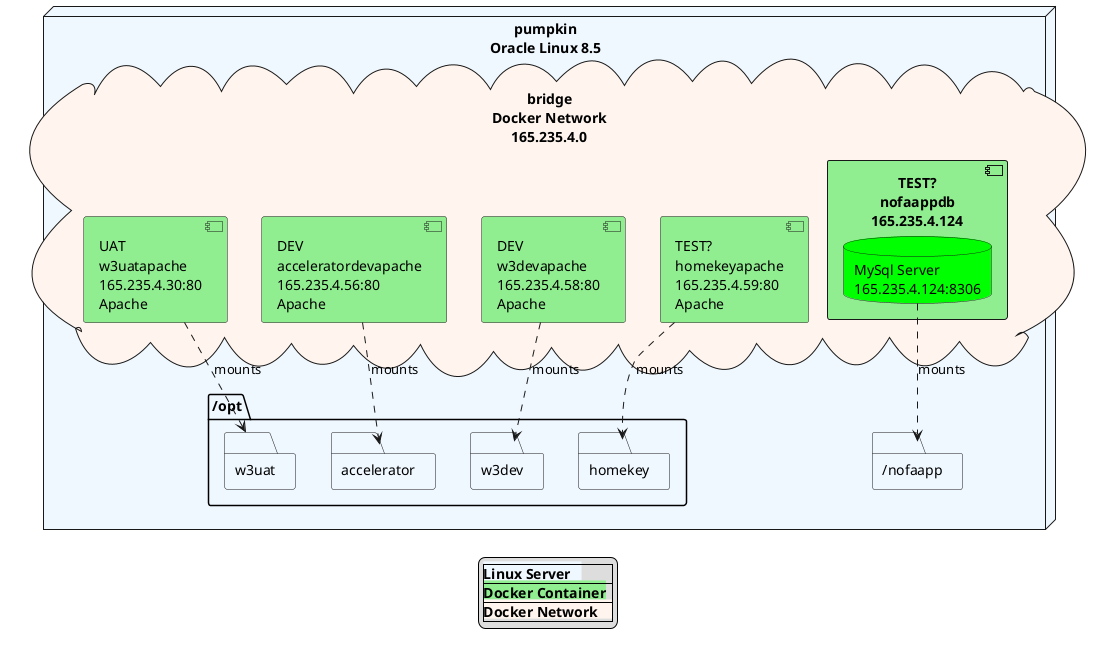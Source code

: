 @startuml "Bridge network and containers on pumpkin"
'!theme sketchy-outline
hide stereotype

'skinparam linetype ortho
 
legend
|<back:AliceBlue><b>Linux Server   </b></back>|
|<back:LightGreen><b>Docker Container</b></back>|
|<back:SeaShell><b>Docker Network    </b></back>|
endlegend

'title "HCD DEV/TEST Web/Drupal Deployment" 
   
node "pumpkin\nOracle Linux 8.5" <<i>> as pumpkin8 #AliceBlue{

''''folders'''''

folder "/opt" {
    folder "w3uat" as fw3uat #AliceBlue  
    folder "accelerator" as foptaccb #AliceBlue 
    folder "w3dev" as foptw3dev #AliceBlue  
    folder "homekey" as fopthk #AliceBlue 
}

folder "/nofaapp" as fnofa  #AliceBlue  

''''network''''

cloud "bridge\nDocker Network\n165.235.4.0" #SeaShell {

'  {
'    "Names": "w3uatapache",
'    "Image": "w3uat/drupal:10112021",
'    "Ports": "165.235.4.30:80->80/tcp, 165.235.4.30:443->443/tcp",
'    "Mounts": "/opt/w3uat/sync,/opt/w3uat/druâ€¦,/opt/w3uat/webâ€¦",
'    "Networks": "bridge",
'    "Command": "\"/bin/bash /docker-sâ€¦\""
'  }
    component "UAT\nw3uatapache\n165.235.4.30:80\nApache" as dockw3uatap #LightGreen { 
    }
   dockw3uatap ..> fw3uat :mounts

'    "Names": "acceleratordevapache",
'    "Image": "acceleratordev/drupal:09222021",
'    "Ports": "165.235.4.56:80->80/tcp, 165.235.4.56:443->443/tcp",
'    "Mounts": "/opt/acceleratâ€¦,/opt/acceleratâ€¦,/opt/acceleratâ€¦",
'    "Networks": "bridge",
'    "Command": "\"/bin/bash /docker-sâ€¦\""
 
    component "DEV\nacceleratordevapache\n165.235.4.56:80\nApache" as dockaccdevap #LightGreen { 
        }
    dockaccdevap ..> foptaccb :mounts
    

'    "Names": "w3devapache",
'    "Image": "w3dev/drupal:09222021",
'    "Ports": "165.235.4.58:80->80/tcp, 165.235.4.58:443->443/tcp",
'    "Mounts": "/opt/w3dev/sync,/opt/w3dev/druâ€¦,/opt/w3dev/webâ€¦",
'    "Networks": "bridge",
'    "Command": "\"/bin/bash /docker-sâ€¦\""

    component "DEV\nw3devapache\n165.235.4.58:80\nApache" as dockw3devap #LightGreen {

    }  

    dockw3devap ..> foptw3dev :mounts
 
'    "Names": "nofaappdb",
'    "Image": "mysql/mysql-server",
'    "Ports": "33060-33061/tcp, 165.235.4.124:8306->3306/tcp",
'    "Mounts": "/nofaapp/mysqlâ€¦,/nofaapp/mysqlâ€¦,/nofaapp/mysqlâ€¦",
'    "Networks": "bridge",
'    "Command": "\"/entrypoint.sh mysqâ€¦\""

    component "TEST?\nnofaappdb\n165.235.4.124" as docknfoaappdb #LightGreen  {
         database "MySql Server\n165.235.4.124:8306" as dbnfoaapp #Lime {
         }
    }
    dbnfoaapp ..> fnofa :mounts

'    "Names": "homekeyapache",
'    "Image": "homekeydfa/drupal:09222021",
'    "Ports": "165.235.4.59:80->80/tcp, 165.235.4.59:443->443/tcp",
'    "Mounts": "/opt/homekey/câ€¦,/opt/homekey/dâ€¦,/opt/homekey/wâ€¦,/opt/homekey/aâ€¦",
'    "Networks": "bridge",
'    "Command": "\"/bin/bash /docker-sâ€¦\""


    component "TEST?\nhomekeyapache\n165.235.4.59:80\nApache" as dockhka #LightGreen  {
        
    }
    dockhka   ..> fopthk :mounts

}

  

@enduml
